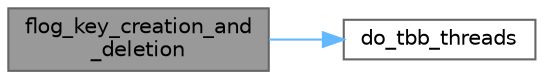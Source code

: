 digraph "flog_key_creation_and_deletion"
{
 // LATEX_PDF_SIZE
  bgcolor="transparent";
  edge [fontname=Helvetica,fontsize=10,labelfontname=Helvetica,labelfontsize=10];
  node [fontname=Helvetica,fontsize=10,shape=box,height=0.2,width=0.4];
  rankdir="LR";
  Node1 [id="Node000001",label="flog_key_creation_and\l_deletion",height=0.2,width=0.4,color="gray40", fillcolor="grey60", style="filled", fontcolor="black",tooltip=" "];
  Node1 -> Node2 [id="edge1_Node000001_Node000002",color="steelblue1",style="solid",tooltip=" "];
  Node2 [id="Node000002",label="do_tbb_threads",height=0.2,width=0.4,color="grey40", fillcolor="white", style="filled",URL="$test__enumerable__thread__specific_8cpp.html#a952002924d940185a20205a2851b16d5",tooltip=" "];
}
